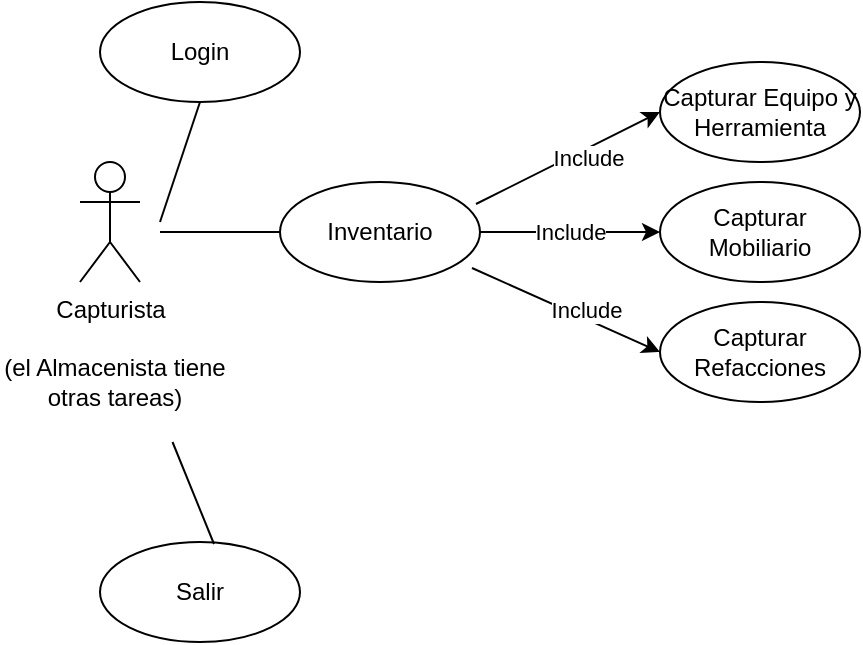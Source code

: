 <mxfile version="20.5.3" type="github">
  <diagram id="kgpKYQtTHZ0yAKxKKP6v" name="Page-1">
    <mxGraphModel dx="895" dy="582" grid="1" gridSize="10" guides="1" tooltips="1" connect="1" arrows="1" fold="1" page="1" pageScale="1" pageWidth="850" pageHeight="1100" math="0" shadow="0">
      <root>
        <mxCell id="0" />
        <mxCell id="1" parent="0" />
        <mxCell id="UVm6rG7PrMdfkEH4zLCa-1" value="Capturista" style="shape=umlActor;verticalLabelPosition=bottom;verticalAlign=top;html=1;outlineConnect=0;" vertex="1" parent="1">
          <mxGeometry x="130" y="240" width="30" height="60" as="geometry" />
        </mxCell>
        <mxCell id="UVm6rG7PrMdfkEH4zLCa-2" value="" style="endArrow=none;html=1;rounded=0;entryX=0.5;entryY=1;entryDx=0;entryDy=0;" edge="1" parent="1" target="UVm6rG7PrMdfkEH4zLCa-3">
          <mxGeometry width="50" height="50" relative="1" as="geometry">
            <mxPoint x="170" y="270" as="sourcePoint" />
            <mxPoint x="220" y="220" as="targetPoint" />
          </mxGeometry>
        </mxCell>
        <mxCell id="UVm6rG7PrMdfkEH4zLCa-3" value="Login" style="ellipse;whiteSpace=wrap;html=1;" vertex="1" parent="1">
          <mxGeometry x="140" y="160" width="100" height="50" as="geometry" />
        </mxCell>
        <mxCell id="UVm6rG7PrMdfkEH4zLCa-4" value="" style="endArrow=none;html=1;rounded=0;entryX=0;entryY=0.5;entryDx=0;entryDy=0;" edge="1" parent="1" target="UVm6rG7PrMdfkEH4zLCa-5">
          <mxGeometry width="50" height="50" relative="1" as="geometry">
            <mxPoint x="170" y="275" as="sourcePoint" />
            <mxPoint x="230" y="280" as="targetPoint" />
          </mxGeometry>
        </mxCell>
        <mxCell id="UVm6rG7PrMdfkEH4zLCa-5" value="Inventario" style="ellipse;whiteSpace=wrap;html=1;" vertex="1" parent="1">
          <mxGeometry x="230" y="250" width="100" height="50" as="geometry" />
        </mxCell>
        <mxCell id="UVm6rG7PrMdfkEH4zLCa-9" value="" style="endArrow=classic;html=1;rounded=0;exitX=1;exitY=0.5;exitDx=0;exitDy=0;" edge="1" parent="1" source="UVm6rG7PrMdfkEH4zLCa-5">
          <mxGeometry relative="1" as="geometry">
            <mxPoint x="320" y="230" as="sourcePoint" />
            <mxPoint x="420" y="275" as="targetPoint" />
          </mxGeometry>
        </mxCell>
        <mxCell id="UVm6rG7PrMdfkEH4zLCa-10" value="Include" style="edgeLabel;resizable=0;html=1;align=center;verticalAlign=middle;" connectable="0" vertex="1" parent="UVm6rG7PrMdfkEH4zLCa-9">
          <mxGeometry relative="1" as="geometry" />
        </mxCell>
        <mxCell id="UVm6rG7PrMdfkEH4zLCa-12" value="Capturar Mobiliario" style="ellipse;whiteSpace=wrap;html=1;" vertex="1" parent="1">
          <mxGeometry x="420" y="250" width="100" height="50" as="geometry" />
        </mxCell>
        <mxCell id="UVm6rG7PrMdfkEH4zLCa-14" value="Capturar Equipo y Herramienta" style="ellipse;whiteSpace=wrap;html=1;" vertex="1" parent="1">
          <mxGeometry x="420" y="190" width="100" height="50" as="geometry" />
        </mxCell>
        <mxCell id="UVm6rG7PrMdfkEH4zLCa-15" value="Capturar Refacciones" style="ellipse;whiteSpace=wrap;html=1;" vertex="1" parent="1">
          <mxGeometry x="420" y="310" width="100" height="50" as="geometry" />
        </mxCell>
        <mxCell id="UVm6rG7PrMdfkEH4zLCa-17" value="(el Almacenista tiene otras tareas)" style="text;html=1;strokeColor=none;fillColor=none;align=center;verticalAlign=middle;whiteSpace=wrap;rounded=0;" vertex="1" parent="1">
          <mxGeometry x="90" y="320" width="115" height="60" as="geometry" />
        </mxCell>
        <mxCell id="UVm6rG7PrMdfkEH4zLCa-23" value="" style="endArrow=classic;html=1;rounded=0;entryX=0;entryY=0.5;entryDx=0;entryDy=0;exitX=0.98;exitY=0.22;exitDx=0;exitDy=0;exitPerimeter=0;" edge="1" parent="1" source="UVm6rG7PrMdfkEH4zLCa-5" target="UVm6rG7PrMdfkEH4zLCa-14">
          <mxGeometry relative="1" as="geometry">
            <mxPoint x="340" y="260" as="sourcePoint" />
            <mxPoint x="410" y="260" as="targetPoint" />
          </mxGeometry>
        </mxCell>
        <mxCell id="UVm6rG7PrMdfkEH4zLCa-24" value="Include" style="edgeLabel;resizable=0;html=1;align=center;verticalAlign=middle;" connectable="0" vertex="1" parent="UVm6rG7PrMdfkEH4zLCa-23">
          <mxGeometry relative="1" as="geometry">
            <mxPoint x="10" as="offset" />
          </mxGeometry>
        </mxCell>
        <mxCell id="UVm6rG7PrMdfkEH4zLCa-25" value="" style="endArrow=classic;html=1;rounded=0;entryX=0;entryY=0.5;entryDx=0;entryDy=0;exitX=0.96;exitY=0.86;exitDx=0;exitDy=0;exitPerimeter=0;" edge="1" parent="1" source="UVm6rG7PrMdfkEH4zLCa-5" target="UVm6rG7PrMdfkEH4zLCa-15">
          <mxGeometry relative="1" as="geometry">
            <mxPoint x="330" y="310" as="sourcePoint" />
            <mxPoint x="412" y="290" as="targetPoint" />
          </mxGeometry>
        </mxCell>
        <mxCell id="UVm6rG7PrMdfkEH4zLCa-26" value="Include" style="edgeLabel;resizable=0;html=1;align=center;verticalAlign=middle;" connectable="0" vertex="1" parent="UVm6rG7PrMdfkEH4zLCa-25">
          <mxGeometry relative="1" as="geometry">
            <mxPoint x="10" as="offset" />
          </mxGeometry>
        </mxCell>
        <mxCell id="UVm6rG7PrMdfkEH4zLCa-27" value="Salir" style="ellipse;whiteSpace=wrap;html=1;" vertex="1" parent="1">
          <mxGeometry x="140" y="430" width="100" height="50" as="geometry" />
        </mxCell>
        <mxCell id="UVm6rG7PrMdfkEH4zLCa-28" value="" style="endArrow=none;html=1;rounded=0;entryX=0.75;entryY=1;entryDx=0;entryDy=0;exitX=0.57;exitY=0.02;exitDx=0;exitDy=0;exitPerimeter=0;" edge="1" parent="1" source="UVm6rG7PrMdfkEH4zLCa-27" target="UVm6rG7PrMdfkEH4zLCa-17">
          <mxGeometry width="50" height="50" relative="1" as="geometry">
            <mxPoint x="190" y="430" as="sourcePoint" />
            <mxPoint x="210" y="370" as="targetPoint" />
          </mxGeometry>
        </mxCell>
      </root>
    </mxGraphModel>
  </diagram>
</mxfile>
